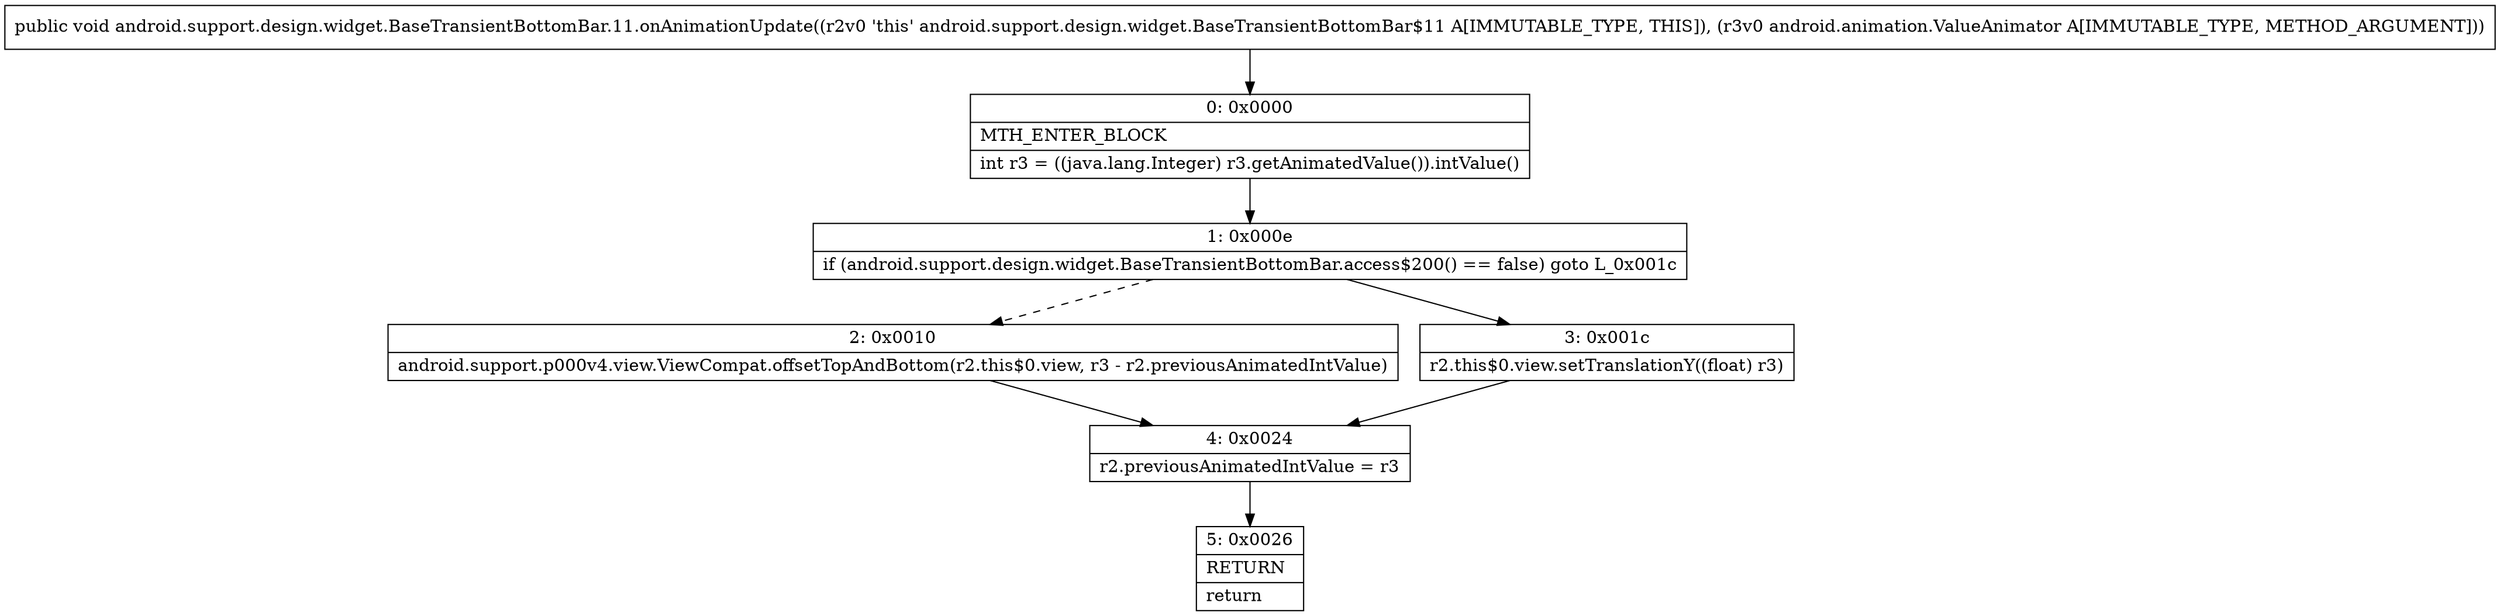 digraph "CFG forandroid.support.design.widget.BaseTransientBottomBar.11.onAnimationUpdate(Landroid\/animation\/ValueAnimator;)V" {
Node_0 [shape=record,label="{0\:\ 0x0000|MTH_ENTER_BLOCK\l|int r3 = ((java.lang.Integer) r3.getAnimatedValue()).intValue()\l}"];
Node_1 [shape=record,label="{1\:\ 0x000e|if (android.support.design.widget.BaseTransientBottomBar.access$200() == false) goto L_0x001c\l}"];
Node_2 [shape=record,label="{2\:\ 0x0010|android.support.p000v4.view.ViewCompat.offsetTopAndBottom(r2.this$0.view, r3 \- r2.previousAnimatedIntValue)\l}"];
Node_3 [shape=record,label="{3\:\ 0x001c|r2.this$0.view.setTranslationY((float) r3)\l}"];
Node_4 [shape=record,label="{4\:\ 0x0024|r2.previousAnimatedIntValue = r3\l}"];
Node_5 [shape=record,label="{5\:\ 0x0026|RETURN\l|return\l}"];
MethodNode[shape=record,label="{public void android.support.design.widget.BaseTransientBottomBar.11.onAnimationUpdate((r2v0 'this' android.support.design.widget.BaseTransientBottomBar$11 A[IMMUTABLE_TYPE, THIS]), (r3v0 android.animation.ValueAnimator A[IMMUTABLE_TYPE, METHOD_ARGUMENT])) }"];
MethodNode -> Node_0;
Node_0 -> Node_1;
Node_1 -> Node_2[style=dashed];
Node_1 -> Node_3;
Node_2 -> Node_4;
Node_3 -> Node_4;
Node_4 -> Node_5;
}

